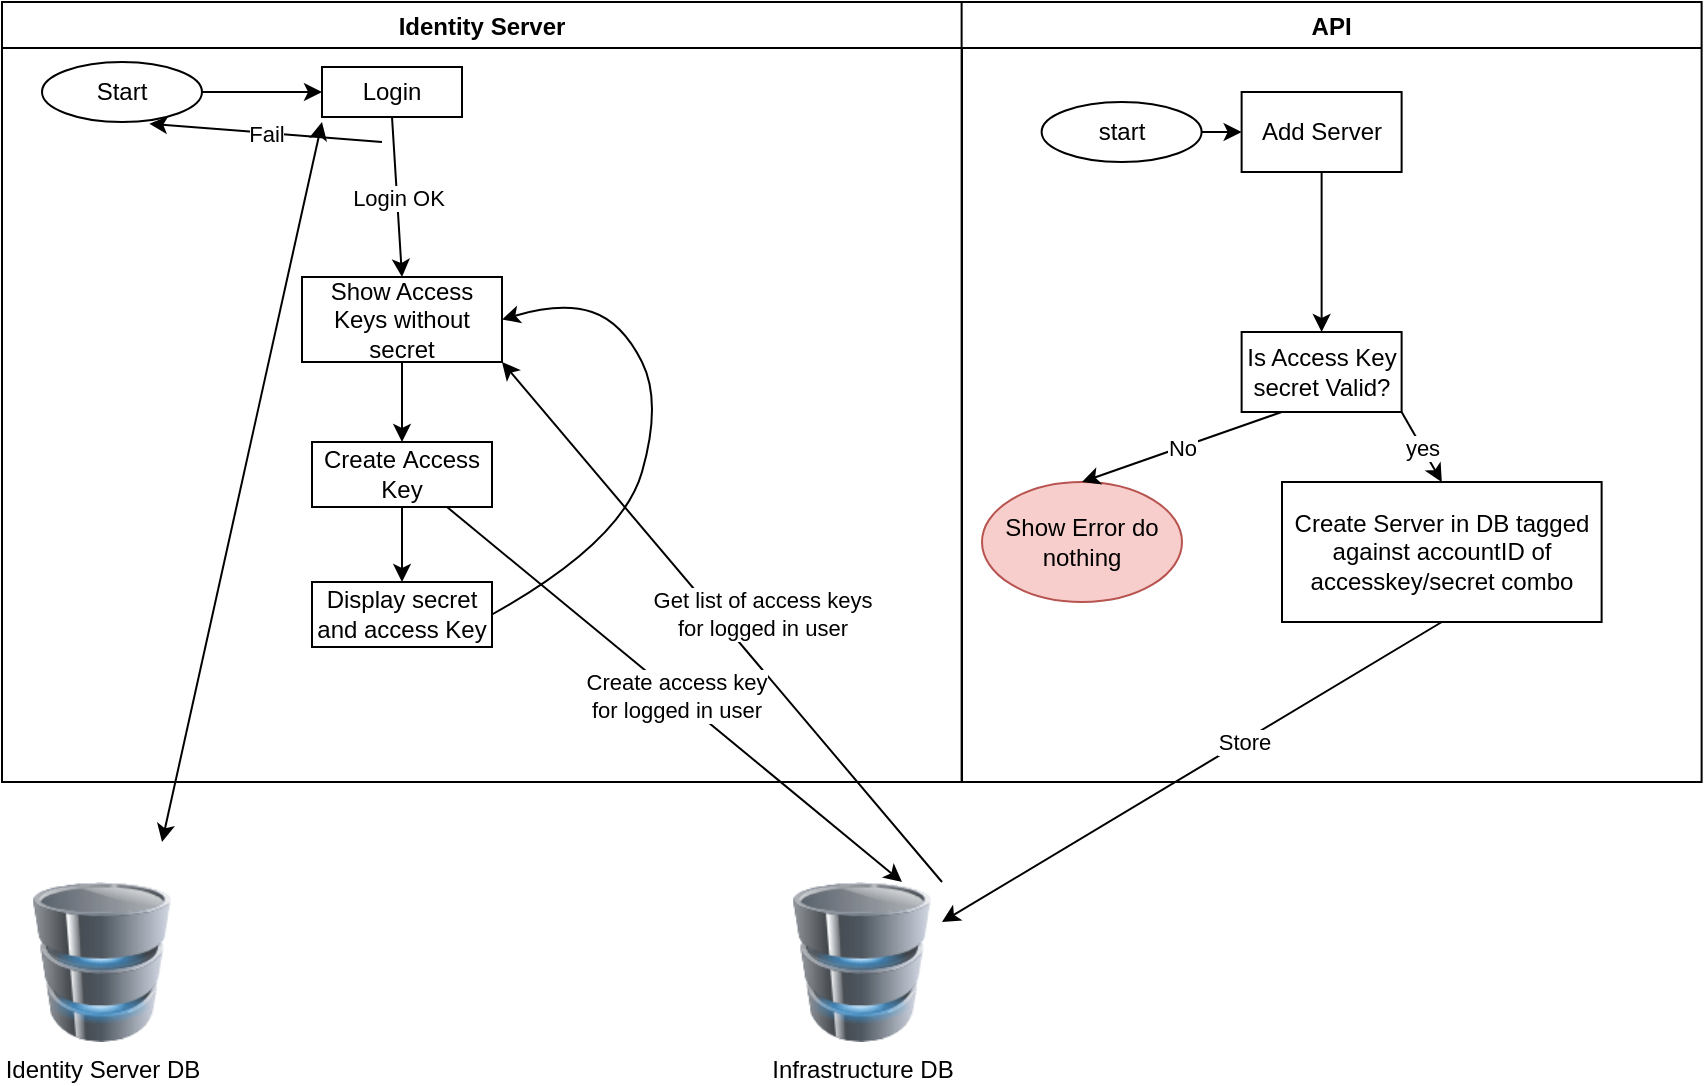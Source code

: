 <mxfile version="14.4.4" type="device"><diagram id="prtHgNgQTEPvFCAcTncT" name="Page-1"><mxGraphModel dx="1178" dy="641" grid="1" gridSize="10" guides="1" tooltips="1" connect="1" arrows="1" fold="1" page="1" pageScale="1" pageWidth="1169" pageHeight="827" math="0" shadow="0"><root><mxCell id="0"/><mxCell id="1" parent="0"/><mxCell id="d8lnW1iXYur5dEwWGopm-5" value="Identity Server" style="swimlane;" vertex="1" parent="1"><mxGeometry x="20" y="10" width="480" height="390" as="geometry"/></mxCell><mxCell id="d8lnW1iXYur5dEwWGopm-16" value="Login" style="whiteSpace=wrap;html=1;" vertex="1" parent="d8lnW1iXYur5dEwWGopm-5"><mxGeometry x="160" y="32.5" width="70" height="25" as="geometry"/></mxCell><mxCell id="d8lnW1iXYur5dEwWGopm-27" value="" style="endArrow=classic;html=1;entryX=0.671;entryY=1.028;entryDx=0;entryDy=0;entryPerimeter=0;" edge="1" parent="d8lnW1iXYur5dEwWGopm-5" target="d8lnW1iXYur5dEwWGopm-15"><mxGeometry relative="1" as="geometry"><mxPoint x="190" y="70" as="sourcePoint"/><mxPoint x="160" y="100" as="targetPoint"/></mxGeometry></mxCell><mxCell id="d8lnW1iXYur5dEwWGopm-28" value="Fail" style="edgeLabel;resizable=0;html=1;align=center;verticalAlign=middle;" connectable="0" vertex="1" parent="d8lnW1iXYur5dEwWGopm-27"><mxGeometry relative="1" as="geometry"/></mxCell><mxCell id="d8lnW1iXYur5dEwWGopm-20" value="Show Access Keys without secret" style="whiteSpace=wrap;html=1;" vertex="1" parent="d8lnW1iXYur5dEwWGopm-5"><mxGeometry x="150" y="137.5" width="100" height="42.5" as="geometry"/></mxCell><mxCell id="d8lnW1iXYur5dEwWGopm-29" value="" style="endArrow=classic;html=1;entryX=0.5;entryY=0;entryDx=0;entryDy=0;exitX=0.5;exitY=1;exitDx=0;exitDy=0;" edge="1" parent="d8lnW1iXYur5dEwWGopm-5" source="d8lnW1iXYur5dEwWGopm-16" target="d8lnW1iXYur5dEwWGopm-20"><mxGeometry relative="1" as="geometry"><mxPoint x="170" y="230" as="sourcePoint"/><mxPoint x="270" y="230" as="targetPoint"/></mxGeometry></mxCell><mxCell id="d8lnW1iXYur5dEwWGopm-30" value="Login OK" style="edgeLabel;resizable=0;html=1;align=center;verticalAlign=middle;" connectable="0" vertex="1" parent="d8lnW1iXYur5dEwWGopm-29"><mxGeometry relative="1" as="geometry"/></mxCell><mxCell id="d8lnW1iXYur5dEwWGopm-31" value="Create&amp;nbsp;Access Key" style="whiteSpace=wrap;html=1;" vertex="1" parent="d8lnW1iXYur5dEwWGopm-5"><mxGeometry x="155" y="220" width="90" height="32.5" as="geometry"/></mxCell><mxCell id="d8lnW1iXYur5dEwWGopm-32" value="" style="edgeStyle=orthogonalEdgeStyle;rounded=0;orthogonalLoop=1;jettySize=auto;html=1;" edge="1" parent="d8lnW1iXYur5dEwWGopm-5" source="d8lnW1iXYur5dEwWGopm-20" target="d8lnW1iXYur5dEwWGopm-31"><mxGeometry relative="1" as="geometry"/></mxCell><mxCell id="d8lnW1iXYur5dEwWGopm-40" value="" style="curved=1;endArrow=classic;html=1;entryX=1;entryY=0.5;entryDx=0;entryDy=0;exitX=1;exitY=0.5;exitDx=0;exitDy=0;" edge="1" parent="d8lnW1iXYur5dEwWGopm-5" source="d8lnW1iXYur5dEwWGopm-41" target="d8lnW1iXYur5dEwWGopm-20"><mxGeometry width="50" height="50" relative="1" as="geometry"><mxPoint x="280" y="200" as="sourcePoint"/><mxPoint x="330" y="150" as="targetPoint"/><Array as="points"><mxPoint x="310" y="270"/><mxPoint x="330" y="200"/><mxPoint x="310" y="160"/><mxPoint x="280" y="150"/></Array></mxGeometry></mxCell><mxCell id="d8lnW1iXYur5dEwWGopm-41" value="Display secret and access Key" style="whiteSpace=wrap;html=1;" vertex="1" parent="d8lnW1iXYur5dEwWGopm-5"><mxGeometry x="155" y="290" width="90" height="32.5" as="geometry"/></mxCell><mxCell id="d8lnW1iXYur5dEwWGopm-42" value="" style="edgeStyle=orthogonalEdgeStyle;rounded=0;orthogonalLoop=1;jettySize=auto;html=1;" edge="1" parent="d8lnW1iXYur5dEwWGopm-5" source="d8lnW1iXYur5dEwWGopm-31" target="d8lnW1iXYur5dEwWGopm-41"><mxGeometry relative="1" as="geometry"/></mxCell><mxCell id="d8lnW1iXYur5dEwWGopm-6" value="API" style="swimlane;" vertex="1" parent="1"><mxGeometry x="499.81" y="10" width="370" height="390" as="geometry"/></mxCell><mxCell id="d8lnW1iXYur5dEwWGopm-44" value="start" style="ellipse;whiteSpace=wrap;html=1;" vertex="1" parent="d8lnW1iXYur5dEwWGopm-6"><mxGeometry x="40" y="50" width="80" height="30" as="geometry"/></mxCell><mxCell id="d8lnW1iXYur5dEwWGopm-45" value="Add Server" style="rounded=0;whiteSpace=wrap;html=1;" vertex="1" parent="d8lnW1iXYur5dEwWGopm-6"><mxGeometry x="140" y="45" width="80" height="40" as="geometry"/></mxCell><mxCell id="d8lnW1iXYur5dEwWGopm-47" value="" style="endArrow=classic;html=1;entryX=0;entryY=0.5;entryDx=0;entryDy=0;exitX=1;exitY=0.5;exitDx=0;exitDy=0;" edge="1" parent="d8lnW1iXYur5dEwWGopm-6" source="d8lnW1iXYur5dEwWGopm-44" target="d8lnW1iXYur5dEwWGopm-45"><mxGeometry width="50" height="50" relative="1" as="geometry"><mxPoint x="10" y="330" as="sourcePoint"/><mxPoint x="60" y="280" as="targetPoint"/></mxGeometry></mxCell><mxCell id="d8lnW1iXYur5dEwWGopm-52" value="Show Error do nothing" style="ellipse;whiteSpace=wrap;html=1;fillColor=#f8cecc;strokeColor=#b85450;" vertex="1" parent="d8lnW1iXYur5dEwWGopm-6"><mxGeometry x="10.19" y="240" width="100" height="60" as="geometry"/></mxCell><mxCell id="d8lnW1iXYur5dEwWGopm-53" value="Create Server in DB tagged against accountID of accesskey/secret combo" style="rounded=0;whiteSpace=wrap;html=1;" vertex="1" parent="d8lnW1iXYur5dEwWGopm-6"><mxGeometry x="160.19" y="240" width="159.81" height="70" as="geometry"/></mxCell><mxCell id="d8lnW1iXYur5dEwWGopm-7" value="Identity Server DB" style="image;html=1;image=img/lib/clip_art/computers/Database_128x128.png" vertex="1" parent="1"><mxGeometry x="30" y="450" width="80" height="80" as="geometry"/></mxCell><mxCell id="d8lnW1iXYur5dEwWGopm-8" value="Infrastructure DB" style="image;html=1;image=img/lib/clip_art/computers/Database_128x128.png" vertex="1" parent="1"><mxGeometry x="410" y="450" width="80" height="80" as="geometry"/></mxCell><mxCell id="d8lnW1iXYur5dEwWGopm-17" value="" style="edgeStyle=orthogonalEdgeStyle;rounded=0;orthogonalLoop=1;jettySize=auto;html=1;" edge="1" parent="1" source="d8lnW1iXYur5dEwWGopm-15" target="d8lnW1iXYur5dEwWGopm-16"><mxGeometry relative="1" as="geometry"/></mxCell><mxCell id="d8lnW1iXYur5dEwWGopm-15" value="Start" style="ellipse;whiteSpace=wrap;html=1;" vertex="1" parent="1"><mxGeometry x="40" y="40" width="80" height="30" as="geometry"/></mxCell><mxCell id="d8lnW1iXYur5dEwWGopm-18" value="" style="endArrow=classic;startArrow=classic;html=1;" edge="1" parent="1"><mxGeometry width="50" height="50" relative="1" as="geometry"><mxPoint x="100" y="430" as="sourcePoint"/><mxPoint x="180" y="70" as="targetPoint"/></mxGeometry></mxCell><mxCell id="d8lnW1iXYur5dEwWGopm-34" value="" style="endArrow=classic;html=1;exitX=1;exitY=0;exitDx=0;exitDy=0;entryX=1;entryY=1;entryDx=0;entryDy=0;" edge="1" parent="1" source="d8lnW1iXYur5dEwWGopm-8" target="d8lnW1iXYur5dEwWGopm-20"><mxGeometry relative="1" as="geometry"><mxPoint x="260" y="180" as="sourcePoint"/><mxPoint x="510" y="200" as="targetPoint"/></mxGeometry></mxCell><mxCell id="d8lnW1iXYur5dEwWGopm-35" value="Get list of access keys &lt;br&gt;for logged in user" style="edgeLabel;resizable=0;html=1;align=center;verticalAlign=middle;" connectable="0" vertex="1" parent="d8lnW1iXYur5dEwWGopm-34"><mxGeometry relative="1" as="geometry"><mxPoint x="19.81" y="-3.97" as="offset"/></mxGeometry></mxCell><mxCell id="d8lnW1iXYur5dEwWGopm-36" value="" style="endArrow=classic;html=1;exitX=0.75;exitY=1;exitDx=0;exitDy=0;entryX=0.75;entryY=0;entryDx=0;entryDy=0;" edge="1" parent="1" source="d8lnW1iXYur5dEwWGopm-31" target="d8lnW1iXYur5dEwWGopm-8"><mxGeometry relative="1" as="geometry"><mxPoint x="350" y="280" as="sourcePoint"/><mxPoint x="120" y="10" as="targetPoint"/></mxGeometry></mxCell><mxCell id="d8lnW1iXYur5dEwWGopm-37" value="Create access key&lt;br&gt;for logged in user" style="edgeLabel;resizable=0;html=1;align=center;verticalAlign=middle;" connectable="0" vertex="1" parent="d8lnW1iXYur5dEwWGopm-36"><mxGeometry relative="1" as="geometry"/></mxCell><mxCell id="d8lnW1iXYur5dEwWGopm-48" value="Is Access Key secret Valid?" style="rounded=0;whiteSpace=wrap;html=1;" vertex="1" parent="1"><mxGeometry x="639.81" y="175" width="80" height="40" as="geometry"/></mxCell><mxCell id="d8lnW1iXYur5dEwWGopm-49" value="" style="edgeStyle=orthogonalEdgeStyle;rounded=0;orthogonalLoop=1;jettySize=auto;html=1;" edge="1" parent="1" source="d8lnW1iXYur5dEwWGopm-45" target="d8lnW1iXYur5dEwWGopm-48"><mxGeometry relative="1" as="geometry"/></mxCell><mxCell id="d8lnW1iXYur5dEwWGopm-50" value="" style="endArrow=classic;html=1;exitX=0.25;exitY=1;exitDx=0;exitDy=0;entryX=0.5;entryY=0;entryDx=0;entryDy=0;" edge="1" parent="1" source="d8lnW1iXYur5dEwWGopm-48" target="d8lnW1iXYur5dEwWGopm-52"><mxGeometry relative="1" as="geometry"><mxPoint x="679.81" y="280" as="sourcePoint"/><mxPoint x="619.81" y="270" as="targetPoint"/></mxGeometry></mxCell><mxCell id="d8lnW1iXYur5dEwWGopm-51" value="No" style="edgeLabel;resizable=0;html=1;align=center;verticalAlign=middle;" connectable="0" vertex="1" parent="d8lnW1iXYur5dEwWGopm-50"><mxGeometry relative="1" as="geometry"/></mxCell><mxCell id="d8lnW1iXYur5dEwWGopm-54" value="" style="endArrow=classic;html=1;exitX=1;exitY=1;exitDx=0;exitDy=0;entryX=0.5;entryY=0;entryDx=0;entryDy=0;" edge="1" parent="1" source="d8lnW1iXYur5dEwWGopm-48" target="d8lnW1iXYur5dEwWGopm-53"><mxGeometry relative="1" as="geometry"><mxPoint x="760" y="190" as="sourcePoint"/><mxPoint x="860" y="190" as="targetPoint"/></mxGeometry></mxCell><mxCell id="d8lnW1iXYur5dEwWGopm-55" value="yes" style="edgeLabel;resizable=0;html=1;align=center;verticalAlign=middle;" connectable="0" vertex="1" parent="d8lnW1iXYur5dEwWGopm-54"><mxGeometry relative="1" as="geometry"/></mxCell><mxCell id="d8lnW1iXYur5dEwWGopm-56" value="" style="endArrow=classic;html=1;exitX=0.5;exitY=1;exitDx=0;exitDy=0;entryX=1;entryY=0.25;entryDx=0;entryDy=0;" edge="1" parent="1" source="d8lnW1iXYur5dEwWGopm-53" target="d8lnW1iXYur5dEwWGopm-8"><mxGeometry relative="1" as="geometry"><mxPoint x="660" y="489.58" as="sourcePoint"/><mxPoint x="760" y="489.58" as="targetPoint"/></mxGeometry></mxCell><mxCell id="d8lnW1iXYur5dEwWGopm-57" value="Store" style="edgeLabel;resizable=0;html=1;align=center;verticalAlign=middle;" connectable="0" vertex="1" parent="d8lnW1iXYur5dEwWGopm-56"><mxGeometry relative="1" as="geometry"><mxPoint x="25.13" y="-15.05" as="offset"/></mxGeometry></mxCell></root></mxGraphModel></diagram></mxfile>